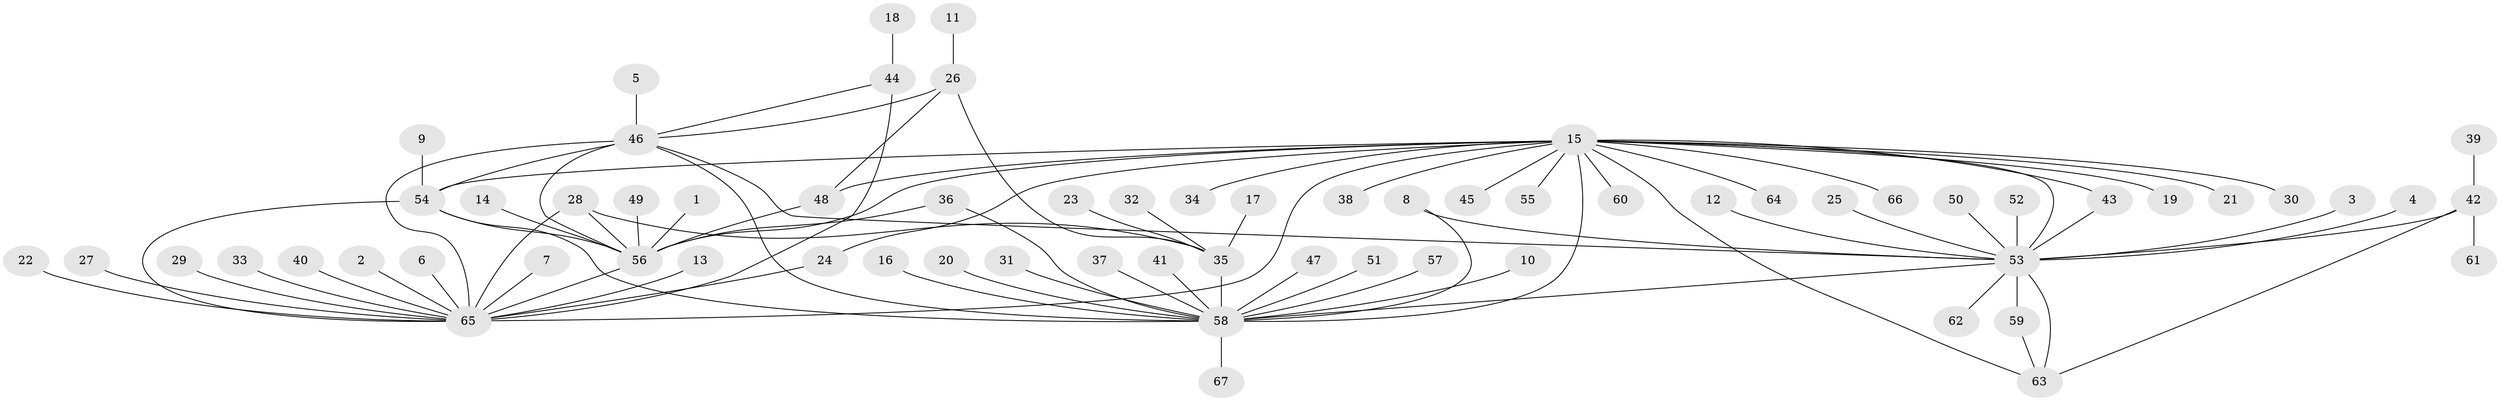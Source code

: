 // original degree distribution, {25: 0.007462686567164179, 2: 0.19402985074626866, 10: 0.007462686567164179, 7: 0.007462686567164179, 5: 0.029850746268656716, 17: 0.014925373134328358, 4: 0.029850746268656716, 16: 0.007462686567164179, 3: 0.1044776119402985, 1: 0.5671641791044776, 8: 0.014925373134328358, 6: 0.014925373134328358}
// Generated by graph-tools (version 1.1) at 2025/25/03/09/25 03:25:55]
// undirected, 67 vertices, 88 edges
graph export_dot {
graph [start="1"]
  node [color=gray90,style=filled];
  1;
  2;
  3;
  4;
  5;
  6;
  7;
  8;
  9;
  10;
  11;
  12;
  13;
  14;
  15;
  16;
  17;
  18;
  19;
  20;
  21;
  22;
  23;
  24;
  25;
  26;
  27;
  28;
  29;
  30;
  31;
  32;
  33;
  34;
  35;
  36;
  37;
  38;
  39;
  40;
  41;
  42;
  43;
  44;
  45;
  46;
  47;
  48;
  49;
  50;
  51;
  52;
  53;
  54;
  55;
  56;
  57;
  58;
  59;
  60;
  61;
  62;
  63;
  64;
  65;
  66;
  67;
  1 -- 56 [weight=1.0];
  2 -- 65 [weight=1.0];
  3 -- 53 [weight=1.0];
  4 -- 53 [weight=1.0];
  5 -- 46 [weight=1.0];
  6 -- 65 [weight=1.0];
  7 -- 65 [weight=1.0];
  8 -- 53 [weight=1.0];
  8 -- 58 [weight=1.0];
  9 -- 54 [weight=1.0];
  10 -- 58 [weight=1.0];
  11 -- 26 [weight=1.0];
  12 -- 53 [weight=1.0];
  13 -- 65 [weight=1.0];
  14 -- 56 [weight=1.0];
  15 -- 19 [weight=1.0];
  15 -- 21 [weight=1.0];
  15 -- 24 [weight=1.0];
  15 -- 30 [weight=1.0];
  15 -- 34 [weight=1.0];
  15 -- 38 [weight=1.0];
  15 -- 43 [weight=1.0];
  15 -- 45 [weight=1.0];
  15 -- 48 [weight=2.0];
  15 -- 53 [weight=2.0];
  15 -- 54 [weight=1.0];
  15 -- 55 [weight=1.0];
  15 -- 56 [weight=2.0];
  15 -- 58 [weight=2.0];
  15 -- 60 [weight=1.0];
  15 -- 63 [weight=1.0];
  15 -- 64 [weight=1.0];
  15 -- 65 [weight=1.0];
  15 -- 66 [weight=1.0];
  16 -- 58 [weight=1.0];
  17 -- 35 [weight=1.0];
  18 -- 44 [weight=1.0];
  20 -- 58 [weight=1.0];
  22 -- 65 [weight=1.0];
  23 -- 35 [weight=1.0];
  24 -- 65 [weight=1.0];
  25 -- 53 [weight=1.0];
  26 -- 35 [weight=1.0];
  26 -- 46 [weight=1.0];
  26 -- 48 [weight=1.0];
  27 -- 65 [weight=1.0];
  28 -- 35 [weight=1.0];
  28 -- 56 [weight=1.0];
  28 -- 65 [weight=1.0];
  29 -- 65 [weight=1.0];
  31 -- 58 [weight=1.0];
  32 -- 35 [weight=1.0];
  33 -- 65 [weight=1.0];
  35 -- 58 [weight=1.0];
  36 -- 56 [weight=1.0];
  36 -- 58 [weight=1.0];
  37 -- 58 [weight=1.0];
  39 -- 42 [weight=1.0];
  40 -- 65 [weight=1.0];
  41 -- 58 [weight=1.0];
  42 -- 53 [weight=1.0];
  42 -- 61 [weight=1.0];
  42 -- 63 [weight=1.0];
  43 -- 53 [weight=1.0];
  44 -- 46 [weight=1.0];
  44 -- 65 [weight=2.0];
  46 -- 53 [weight=1.0];
  46 -- 54 [weight=1.0];
  46 -- 56 [weight=2.0];
  46 -- 58 [weight=1.0];
  46 -- 65 [weight=1.0];
  47 -- 58 [weight=1.0];
  48 -- 56 [weight=1.0];
  49 -- 56 [weight=1.0];
  50 -- 53 [weight=1.0];
  51 -- 58 [weight=1.0];
  52 -- 53 [weight=1.0];
  53 -- 58 [weight=1.0];
  53 -- 59 [weight=1.0];
  53 -- 62 [weight=1.0];
  53 -- 63 [weight=1.0];
  54 -- 56 [weight=1.0];
  54 -- 58 [weight=1.0];
  54 -- 65 [weight=1.0];
  56 -- 65 [weight=1.0];
  57 -- 58 [weight=1.0];
  58 -- 67 [weight=1.0];
  59 -- 63 [weight=1.0];
}
